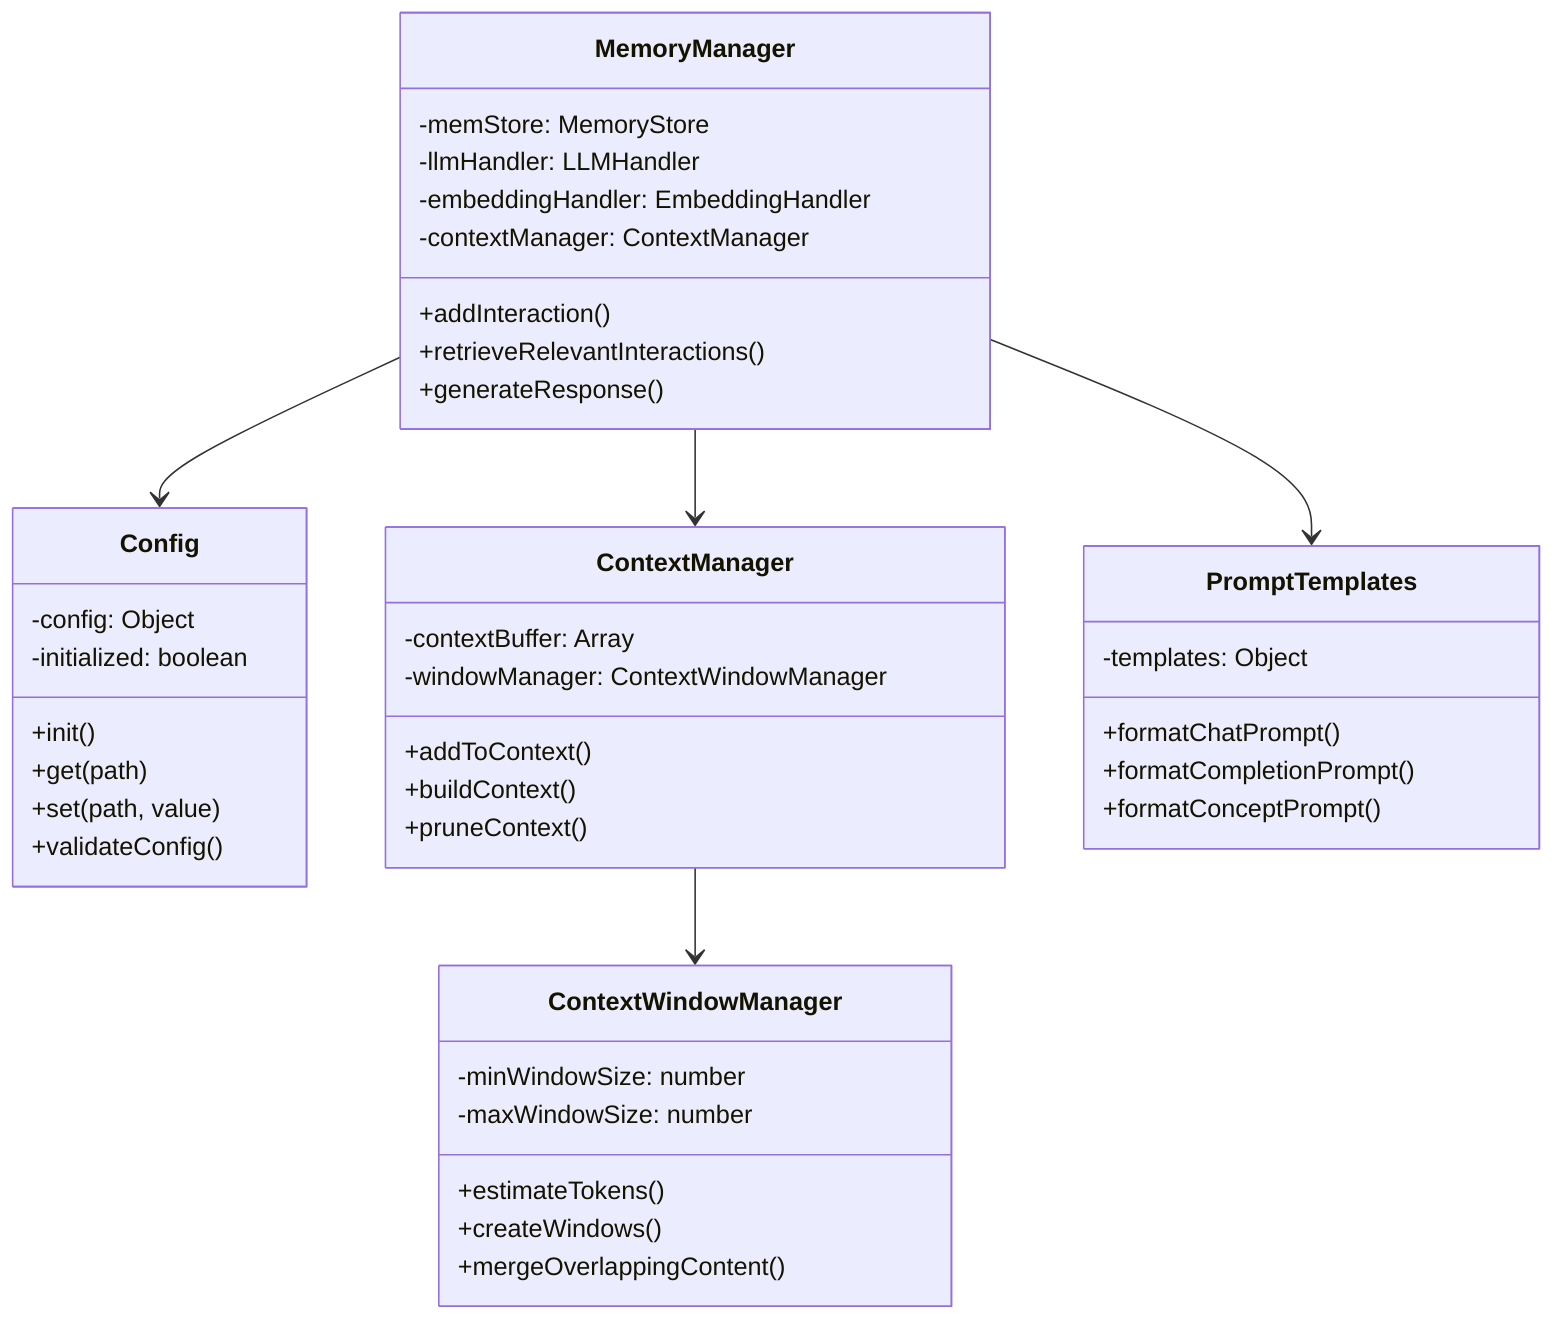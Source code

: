 classDiagram
    class Config {
        -config: Object
        -initialized: boolean
        +init()
        +get(path)
        +set(path, value)
        +validateConfig()
    }

    class MemoryManager {
        -memStore: MemoryStore
        -llmHandler: LLMHandler
        -embeddingHandler: EmbeddingHandler
        -contextManager: ContextManager
        +addInteraction()
        +retrieveRelevantInteractions()
        +generateResponse()
    }

    class ContextManager {
        -contextBuffer: Array
        -windowManager: ContextWindowManager
        +addToContext()
        +buildContext()
        +pruneContext()
    }

    class ContextWindowManager {
        -minWindowSize: number
        -maxWindowSize: number
        +estimateTokens()
        +createWindows()
        +mergeOverlappingContent()
    }

    class PromptTemplates {
        -templates: Object
        +formatChatPrompt()
        +formatCompletionPrompt()
        +formatConceptPrompt()
    }

    MemoryManager --> Config
    MemoryManager --> ContextManager
    ContextManager --> ContextWindowManager
    MemoryManager --> PromptTemplates